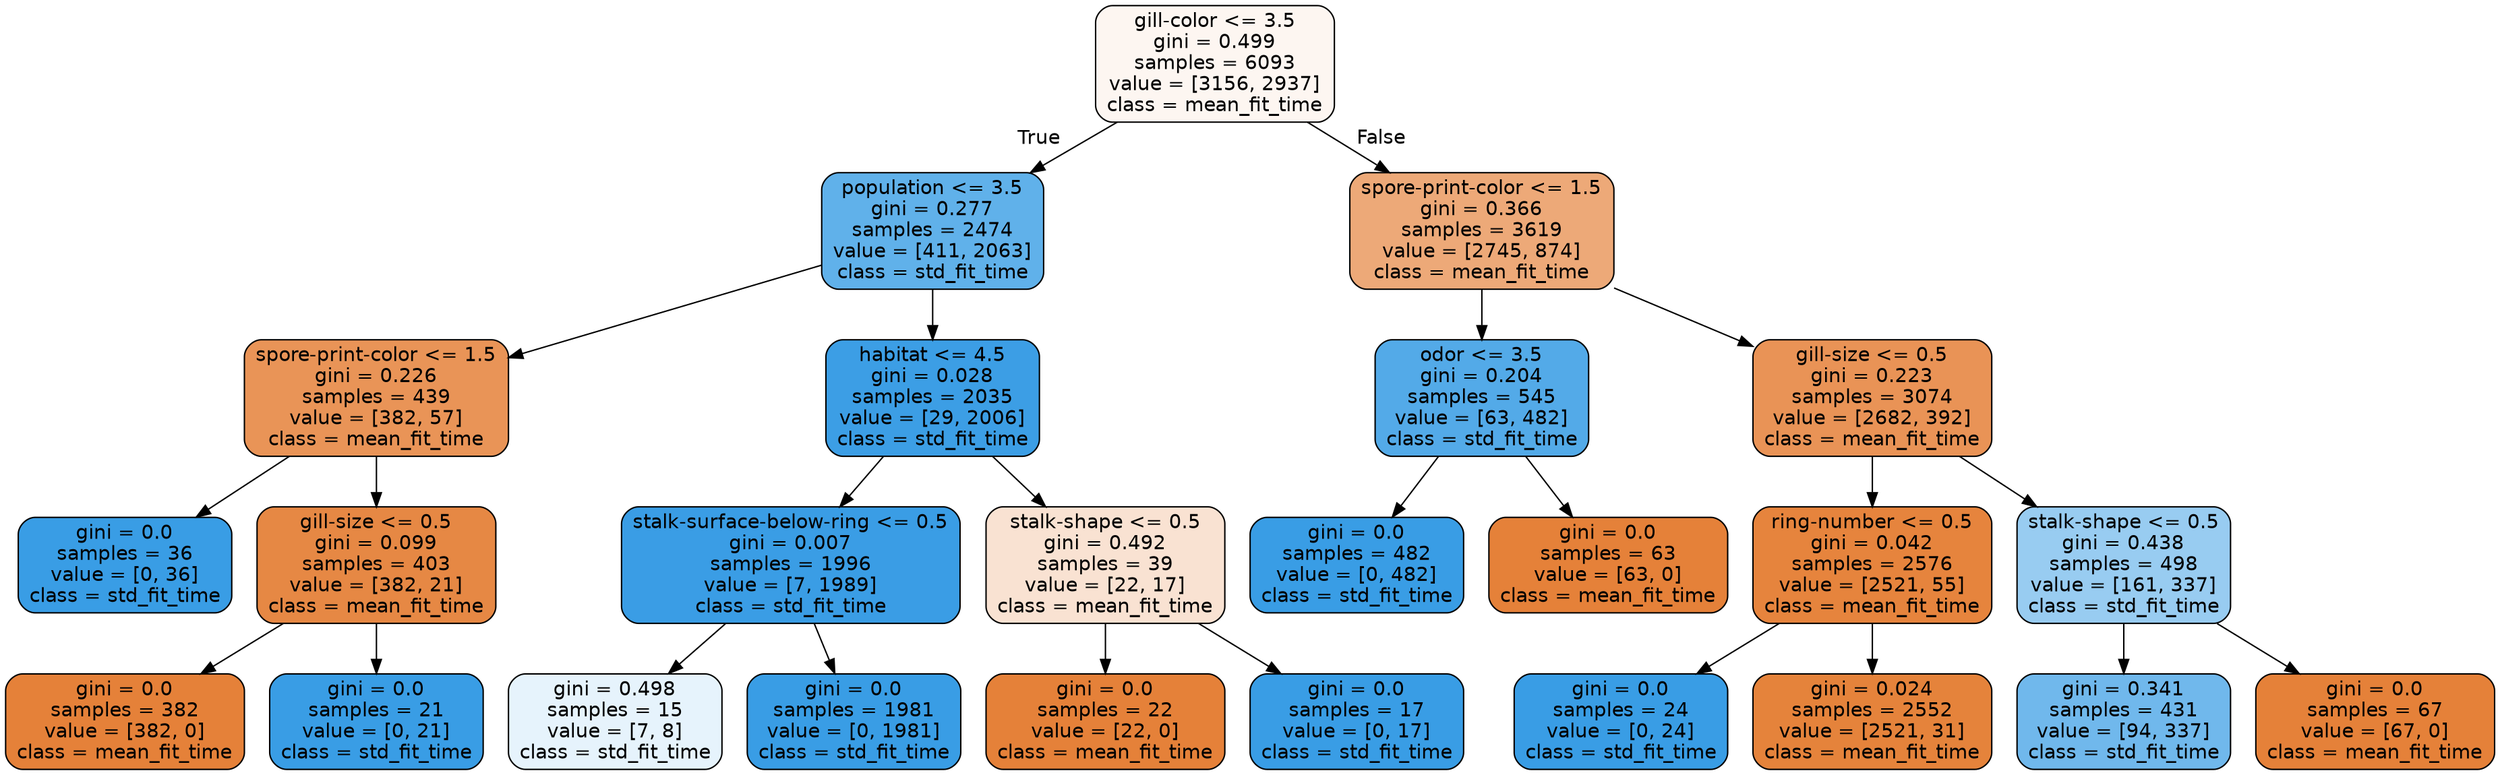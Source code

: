 digraph Tree {
node [shape=box, style="filled, rounded", color="black", fontname="helvetica"] ;
edge [fontname="helvetica"] ;
0 [label="gill-color <= 3.5\ngini = 0.499\nsamples = 6093\nvalue = [3156, 2937]\nclass = mean_fit_time", fillcolor="#fdf6f1"] ;
1 [label="population <= 3.5\ngini = 0.277\nsamples = 2474\nvalue = [411, 2063]\nclass = std_fit_time", fillcolor="#60b1ea"] ;
0 -> 1 [labeldistance=2.5, labelangle=45, headlabel="True"] ;
2 [label="spore-print-color <= 1.5\ngini = 0.226\nsamples = 439\nvalue = [382, 57]\nclass = mean_fit_time", fillcolor="#e99457"] ;
1 -> 2 ;
3 [label="gini = 0.0\nsamples = 36\nvalue = [0, 36]\nclass = std_fit_time", fillcolor="#399de5"] ;
2 -> 3 ;
4 [label="gill-size <= 0.5\ngini = 0.099\nsamples = 403\nvalue = [382, 21]\nclass = mean_fit_time", fillcolor="#e68844"] ;
2 -> 4 ;
5 [label="gini = 0.0\nsamples = 382\nvalue = [382, 0]\nclass = mean_fit_time", fillcolor="#e58139"] ;
4 -> 5 ;
6 [label="gini = 0.0\nsamples = 21\nvalue = [0, 21]\nclass = std_fit_time", fillcolor="#399de5"] ;
4 -> 6 ;
7 [label="habitat <= 4.5\ngini = 0.028\nsamples = 2035\nvalue = [29, 2006]\nclass = std_fit_time", fillcolor="#3c9ee5"] ;
1 -> 7 ;
8 [label="stalk-surface-below-ring <= 0.5\ngini = 0.007\nsamples = 1996\nvalue = [7, 1989]\nclass = std_fit_time", fillcolor="#3a9de5"] ;
7 -> 8 ;
9 [label="gini = 0.498\nsamples = 15\nvalue = [7, 8]\nclass = std_fit_time", fillcolor="#e6f3fc"] ;
8 -> 9 ;
10 [label="gini = 0.0\nsamples = 1981\nvalue = [0, 1981]\nclass = std_fit_time", fillcolor="#399de5"] ;
8 -> 10 ;
11 [label="stalk-shape <= 0.5\ngini = 0.492\nsamples = 39\nvalue = [22, 17]\nclass = mean_fit_time", fillcolor="#f9e2d2"] ;
7 -> 11 ;
12 [label="gini = 0.0\nsamples = 22\nvalue = [22, 0]\nclass = mean_fit_time", fillcolor="#e58139"] ;
11 -> 12 ;
13 [label="gini = 0.0\nsamples = 17\nvalue = [0, 17]\nclass = std_fit_time", fillcolor="#399de5"] ;
11 -> 13 ;
14 [label="spore-print-color <= 1.5\ngini = 0.366\nsamples = 3619\nvalue = [2745, 874]\nclass = mean_fit_time", fillcolor="#eda978"] ;
0 -> 14 [labeldistance=2.5, labelangle=-45, headlabel="False"] ;
15 [label="odor <= 3.5\ngini = 0.204\nsamples = 545\nvalue = [63, 482]\nclass = std_fit_time", fillcolor="#53aae8"] ;
14 -> 15 ;
16 [label="gini = 0.0\nsamples = 482\nvalue = [0, 482]\nclass = std_fit_time", fillcolor="#399de5"] ;
15 -> 16 ;
17 [label="gini = 0.0\nsamples = 63\nvalue = [63, 0]\nclass = mean_fit_time", fillcolor="#e58139"] ;
15 -> 17 ;
18 [label="gill-size <= 0.5\ngini = 0.223\nsamples = 3074\nvalue = [2682, 392]\nclass = mean_fit_time", fillcolor="#e99356"] ;
14 -> 18 ;
19 [label="ring-number <= 0.5\ngini = 0.042\nsamples = 2576\nvalue = [2521, 55]\nclass = mean_fit_time", fillcolor="#e6843d"] ;
18 -> 19 ;
20 [label="gini = 0.0\nsamples = 24\nvalue = [0, 24]\nclass = std_fit_time", fillcolor="#399de5"] ;
19 -> 20 ;
21 [label="gini = 0.024\nsamples = 2552\nvalue = [2521, 31]\nclass = mean_fit_time", fillcolor="#e5833b"] ;
19 -> 21 ;
22 [label="stalk-shape <= 0.5\ngini = 0.438\nsamples = 498\nvalue = [161, 337]\nclass = std_fit_time", fillcolor="#98ccf1"] ;
18 -> 22 ;
23 [label="gini = 0.341\nsamples = 431\nvalue = [94, 337]\nclass = std_fit_time", fillcolor="#70b8ec"] ;
22 -> 23 ;
24 [label="gini = 0.0\nsamples = 67\nvalue = [67, 0]\nclass = mean_fit_time", fillcolor="#e58139"] ;
22 -> 24 ;
}